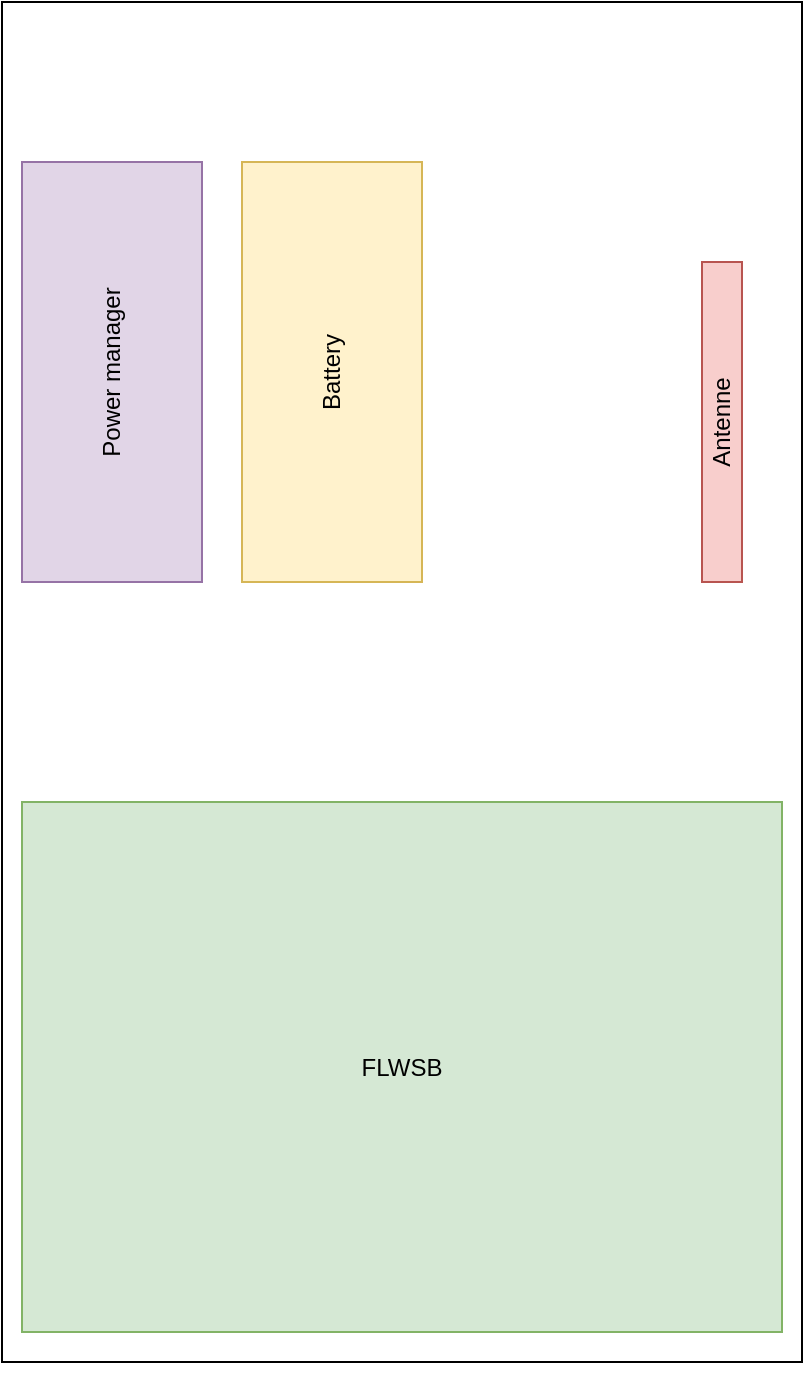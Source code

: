 <mxfile version="21.2.1" type="device">
  <diagram name="Page-1" id="oQQE7e4IIGS0dt7FjCOH">
    <mxGraphModel dx="1193" dy="765" grid="1" gridSize="10" guides="1" tooltips="1" connect="1" arrows="1" fold="1" page="1" pageScale="1" pageWidth="827" pageHeight="1169" math="0" shadow="0">
      <root>
        <mxCell id="0" />
        <mxCell id="1" parent="0" />
        <mxCell id="0f3jDH_Tx14VmXPBkaNo-1" value="" style="rounded=0;whiteSpace=wrap;html=1;" vertex="1" parent="1">
          <mxGeometry x="200" y="80" width="400" height="680" as="geometry" />
        </mxCell>
        <mxCell id="0f3jDH_Tx14VmXPBkaNo-2" style="edgeStyle=orthogonalEdgeStyle;rounded=0;orthogonalLoop=1;jettySize=auto;html=1;exitX=0.5;exitY=1;exitDx=0;exitDy=0;" edge="1" parent="1" source="0f3jDH_Tx14VmXPBkaNo-1" target="0f3jDH_Tx14VmXPBkaNo-1">
          <mxGeometry relative="1" as="geometry" />
        </mxCell>
        <mxCell id="0f3jDH_Tx14VmXPBkaNo-3" value="FLWSB" style="rounded=0;whiteSpace=wrap;html=1;fillColor=#d5e8d4;strokeColor=#82b366;" vertex="1" parent="1">
          <mxGeometry x="210" y="480" width="380" height="265" as="geometry" />
        </mxCell>
        <mxCell id="0f3jDH_Tx14VmXPBkaNo-4" value="Power manager" style="rounded=0;whiteSpace=wrap;html=1;rotation=-90;fillColor=#e1d5e7;strokeColor=#9673a6;" vertex="1" parent="1">
          <mxGeometry x="150" y="220" width="210" height="90" as="geometry" />
        </mxCell>
        <mxCell id="0f3jDH_Tx14VmXPBkaNo-5" value="Battery" style="rounded=0;whiteSpace=wrap;html=1;rotation=-90;fillColor=#fff2cc;strokeColor=#d6b656;" vertex="1" parent="1">
          <mxGeometry x="260" y="220" width="210" height="90" as="geometry" />
        </mxCell>
        <mxCell id="0f3jDH_Tx14VmXPBkaNo-6" value="Antenne" style="rounded=0;whiteSpace=wrap;html=1;rotation=-90;fillColor=#f8cecc;strokeColor=#b85450;" vertex="1" parent="1">
          <mxGeometry x="480" y="280" width="160" height="20" as="geometry" />
        </mxCell>
      </root>
    </mxGraphModel>
  </diagram>
</mxfile>
